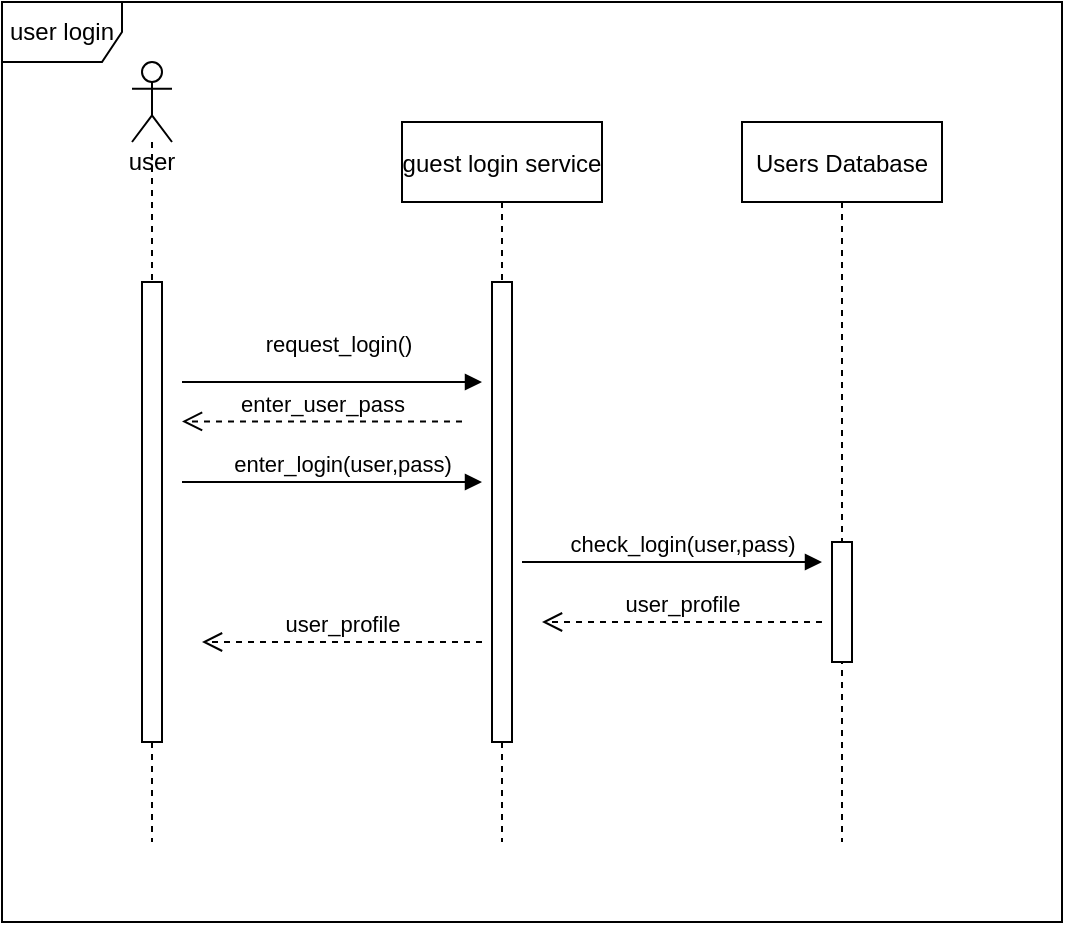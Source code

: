 <mxfile version="20.8.10" type="device"><diagram id="kgpKYQtTHZ0yAKxKKP6v" name="Page-1"><mxGraphModel dx="714" dy="423" grid="1" gridSize="10" guides="1" tooltips="1" connect="1" arrows="1" fold="1" page="1" pageScale="1" pageWidth="850" pageHeight="1100" math="0" shadow="0"><root><mxCell id="0"/><mxCell id="1" parent="0"/><mxCell id="3nuBFxr9cyL0pnOWT2aG-5" value="guest login service" style="shape=umlLifeline;perimeter=lifelinePerimeter;container=1;collapsible=0;recursiveResize=0;rounded=0;shadow=0;strokeWidth=1;" parent="1" vertex="1"><mxGeometry x="300" y="80" width="100" height="360" as="geometry"/></mxCell><mxCell id="3nuBFxr9cyL0pnOWT2aG-6" value="" style="points=[];perimeter=orthogonalPerimeter;rounded=0;shadow=0;strokeWidth=1;" parent="3nuBFxr9cyL0pnOWT2aG-5" vertex="1"><mxGeometry x="45" y="80" width="10" height="230" as="geometry"/></mxCell><mxCell id="62iLxjVJGYPEeGBwEZaz-5" value="user&lt;br&gt;" style="shape=umlLifeline;participant=umlActor;perimeter=lifelinePerimeter;whiteSpace=wrap;html=1;container=1;collapsible=0;recursiveResize=0;verticalAlign=top;spacingTop=36;outlineConnect=0;" vertex="1" parent="1"><mxGeometry x="165" y="50" width="20" height="390" as="geometry"/></mxCell><mxCell id="62iLxjVJGYPEeGBwEZaz-1" value="" style="html=1;points=[];perimeter=orthogonalPerimeter;" vertex="1" parent="1"><mxGeometry x="170" y="160" width="10" height="230" as="geometry"/></mxCell><object label="request_login()" sdf="sdf" id="62iLxjVJGYPEeGBwEZaz-9"><mxCell style="html=1;verticalAlign=bottom;endArrow=block;rounded=0;" edge="1" parent="1"><mxGeometry x="0.033" y="10" width="80" relative="1" as="geometry"><mxPoint x="190" y="210" as="sourcePoint"/><mxPoint x="340" y="210" as="targetPoint"/><mxPoint as="offset"/></mxGeometry></mxCell></object><mxCell id="62iLxjVJGYPEeGBwEZaz-11" value="enter_user_pass" style="html=1;verticalAlign=bottom;endArrow=open;dashed=1;endSize=8;rounded=0;" edge="1" parent="1"><mxGeometry relative="1" as="geometry"><mxPoint x="330" y="229.71" as="sourcePoint"/><mxPoint x="190" y="229.71" as="targetPoint"/></mxGeometry></mxCell><object label="enter_login(user,pass)" sdf="sdf" id="62iLxjVJGYPEeGBwEZaz-12"><mxCell style="html=1;verticalAlign=bottom;endArrow=block;rounded=0;" edge="1" parent="1"><mxGeometry x="0.067" width="80" relative="1" as="geometry"><mxPoint x="190" y="260" as="sourcePoint"/><mxPoint x="340" y="260" as="targetPoint"/><mxPoint as="offset"/></mxGeometry></mxCell></object><mxCell id="62iLxjVJGYPEeGBwEZaz-15" value="Users Database" style="shape=umlLifeline;perimeter=lifelinePerimeter;container=1;collapsible=0;recursiveResize=0;rounded=0;shadow=0;strokeWidth=1;" vertex="1" parent="1"><mxGeometry x="470" y="80" width="100" height="360" as="geometry"/></mxCell><mxCell id="62iLxjVJGYPEeGBwEZaz-16" value="" style="points=[];perimeter=orthogonalPerimeter;rounded=0;shadow=0;strokeWidth=1;" vertex="1" parent="62iLxjVJGYPEeGBwEZaz-15"><mxGeometry x="45" y="210" width="10" height="60" as="geometry"/></mxCell><object label="check_login(user,pass)" sdf="sdf" id="62iLxjVJGYPEeGBwEZaz-17"><mxCell style="html=1;verticalAlign=bottom;endArrow=block;rounded=0;" edge="1" parent="1"><mxGeometry x="0.067" width="80" relative="1" as="geometry"><mxPoint x="360" y="300" as="sourcePoint"/><mxPoint x="510" y="300" as="targetPoint"/><mxPoint as="offset"/></mxGeometry></mxCell></object><mxCell id="62iLxjVJGYPEeGBwEZaz-18" value="user_profile" style="html=1;verticalAlign=bottom;endArrow=open;dashed=1;endSize=8;rounded=0;" edge="1" parent="1"><mxGeometry relative="1" as="geometry"><mxPoint x="510" y="330" as="sourcePoint"/><mxPoint x="370" y="330" as="targetPoint"/></mxGeometry></mxCell><mxCell id="62iLxjVJGYPEeGBwEZaz-19" value="user_profile" style="html=1;verticalAlign=bottom;endArrow=open;dashed=1;endSize=8;rounded=0;" edge="1" parent="1"><mxGeometry relative="1" as="geometry"><mxPoint x="340" y="340" as="sourcePoint"/><mxPoint x="200" y="340" as="targetPoint"/></mxGeometry></mxCell><mxCell id="62iLxjVJGYPEeGBwEZaz-22" value="user login" style="shape=umlFrame;whiteSpace=wrap;html=1;fillColor=none;gradientColor=none;" vertex="1" parent="1"><mxGeometry x="100" y="20" width="530" height="460" as="geometry"/></mxCell></root></mxGraphModel></diagram></mxfile>